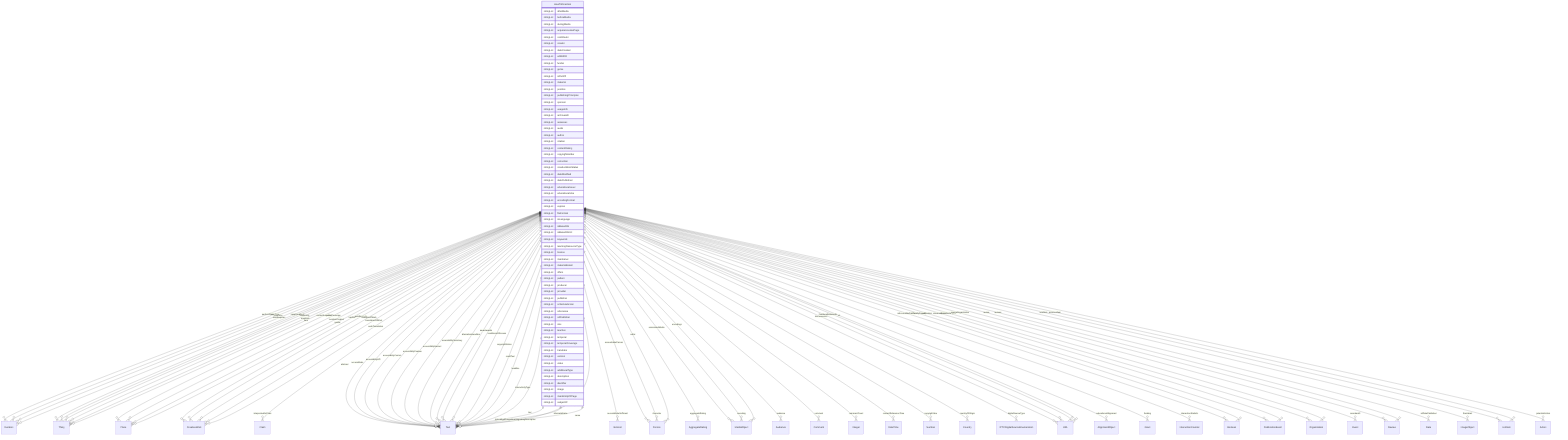 erDiagram
HowToDirection {
    stringList afterMedia  
    stringList beforeMedia  
    stringList duringMedia  
    stringList acquireLicensePage  
    stringList contributor  
    stringList creator  
    stringList dateCreated  
    stringList editEIDR  
    stringList funder  
    stringList genre  
    stringList isPartOf  
    stringList material  
    stringList position  
    stringList publishingPrinciples  
    stringList sponsor  
    stringList usageInfo  
    stringList archivedAt  
    stringList assesses  
    stringList audio  
    stringList author  
    stringList citation  
    stringList contentRating  
    stringList copyrightHolder  
    stringList correction  
    stringList creativeWorkStatus  
    stringList dateModified  
    stringList datePublished  
    stringList educationalLevel  
    stringList educationalUse  
    stringList encodingFormat  
    stringList expires  
    stringList fileFormat  
    stringList inLanguage  
    stringList isBasedOn  
    stringList isBasedOnUrl  
    stringList keywords  
    stringList learningResourceType  
    stringList license  
    stringList maintainer  
    stringList materialExtent  
    stringList offers  
    stringList pattern  
    stringList producer  
    stringList provider  
    stringList publisher  
    stringList schemaVersion  
    stringList sdLicense  
    stringList sdPublisher  
    stringList size  
    stringList teaches  
    stringList temporal  
    stringList temporalCoverage  
    stringList translator  
    stringList version  
    stringList video  
    stringList additionalType  
    stringList description  
    stringList identifier  
    stringList image  
    stringList mainEntityOfPage  
    stringList subjectOf  
}

HowToDirection ||--}o Duration : "performTime"
HowToDirection ||--}o Thing : "supply"
HowToDirection ||--}o Thing : "tool"
HowToDirection ||--}o Duration : "prepTime"
HowToDirection ||--}o Duration : "totalTime"
HowToDirection ||--}o Thing : "about"
HowToDirection ||--}o Place : "contentLocation"
HowToDirection ||--}o CreativeWork : "hasPart"
HowToDirection ||--}o Claim : "interpretedAsClaim"
HowToDirection ||--}o Thing : "mainEntity"
HowToDirection ||--}o Place : "spatialCoverage"
HowToDirection ||--}o CreativeWork : "workExample"
HowToDirection ||--}o Text : "abstract"
HowToDirection ||--}o Text : "accessMode"
HowToDirection ||--}o ItemList : "accessModeSufficient"
HowToDirection ||--}o Text : "accessibilityAPI"
HowToDirection ||--}o Text : "accessibilityControl"
HowToDirection ||--}o Text : "accessibilityFeature"
HowToDirection ||--}o Text : "accessibilityHazard"
HowToDirection ||--}o Text : "accessibilitySummary"
HowToDirection ||--}o Person : "accountablePerson"
HowToDirection ||--}o AggregateRating : "aggregateRating"
HowToDirection ||--}o Text : "alternativeHeadline"
HowToDirection ||--}o MediaObject : "associatedMedia"
HowToDirection ||--}o Audience : "audience"
HowToDirection ||--}o Text : "award"
HowToDirection ||--}o Text : "awards"
HowToDirection ||--}o Person : "character"
HowToDirection ||--}o Comment : "comment"
HowToDirection ||--}o Integer : "commentCount"
HowToDirection ||--}o Text : "conditionsOfAccess"
HowToDirection ||--}o DateTime : "contentReferenceTime"
HowToDirection ||--}o Text : "copyrightNotice"
HowToDirection ||--}o Number : "copyrightYear"
HowToDirection ||--}o Country : "countryOfOrigin"
HowToDirection ||--}o Text : "creditText"
HowToDirection ||--}o IPTCDigitalSourceEnumeration : "digitalSourceType"
HowToDirection ||--}o URL : "discussionUrl"
HowToDirection ||--}o Person : "editor"
HowToDirection ||--}o AlignmentObject : "educationalAlignment"
HowToDirection ||--}o MediaObject : "encoding"
HowToDirection ||--}o MediaObject : "encodings"
HowToDirection ||--}o CreativeWork : "exampleOfWork"
HowToDirection ||--}o Grant : "funding"
HowToDirection ||--}o Text : "headline"
HowToDirection ||--}o InteractionCounter : "interactionStatistic"
HowToDirection ||--}o Text : "interactivityType"
HowToDirection ||--}o Boolean : "isAccessibleForFree"
HowToDirection ||--}o Boolean : "isFamilyFriendly"
HowToDirection ||--}o Place : "locationCreated"
HowToDirection ||--}o Thing : "mentions"
HowToDirection ||--}o PublicationEvent : "publication"
HowToDirection ||--}o Organization : "publisherImprint"
HowToDirection ||--}o Event : "recordedAt"
HowToDirection ||--}o PublicationEvent : "releasedEvent"
HowToDirection ||--}o Review : "review"
HowToDirection ||--}o Review : "reviews"
HowToDirection ||--}o Date : "sdDatePublished"
HowToDirection ||--}o Organization : "sourceOrganization"
HowToDirection ||--}o Place : "spatial"
HowToDirection ||--}o Text : "text"
HowToDirection ||--}o ImageObject : "thumbnail"
HowToDirection ||--}o URL : "thumbnailUrl"
HowToDirection ||--}o Duration : "timeRequired"
HowToDirection ||--}o CreativeWork : "translationOfWork"
HowToDirection ||--}o Text : "typicalAgeRange"
HowToDirection ||--}o CreativeWork : "workTranslation"
HowToDirection ||--}o Thing : "item"
HowToDirection ||--}o ListItem : "nextItem"
HowToDirection ||--}o ListItem : "previousItem"
HowToDirection ||--}o Text : "alternateName"
HowToDirection ||--}o Text : "disambiguatingDescription"
HowToDirection ||--}o Text : "name"
HowToDirection ||--}o URL : "sameAs"
HowToDirection ||--}o Action : "potentialAction"
HowToDirection ||--}o URL : "url"